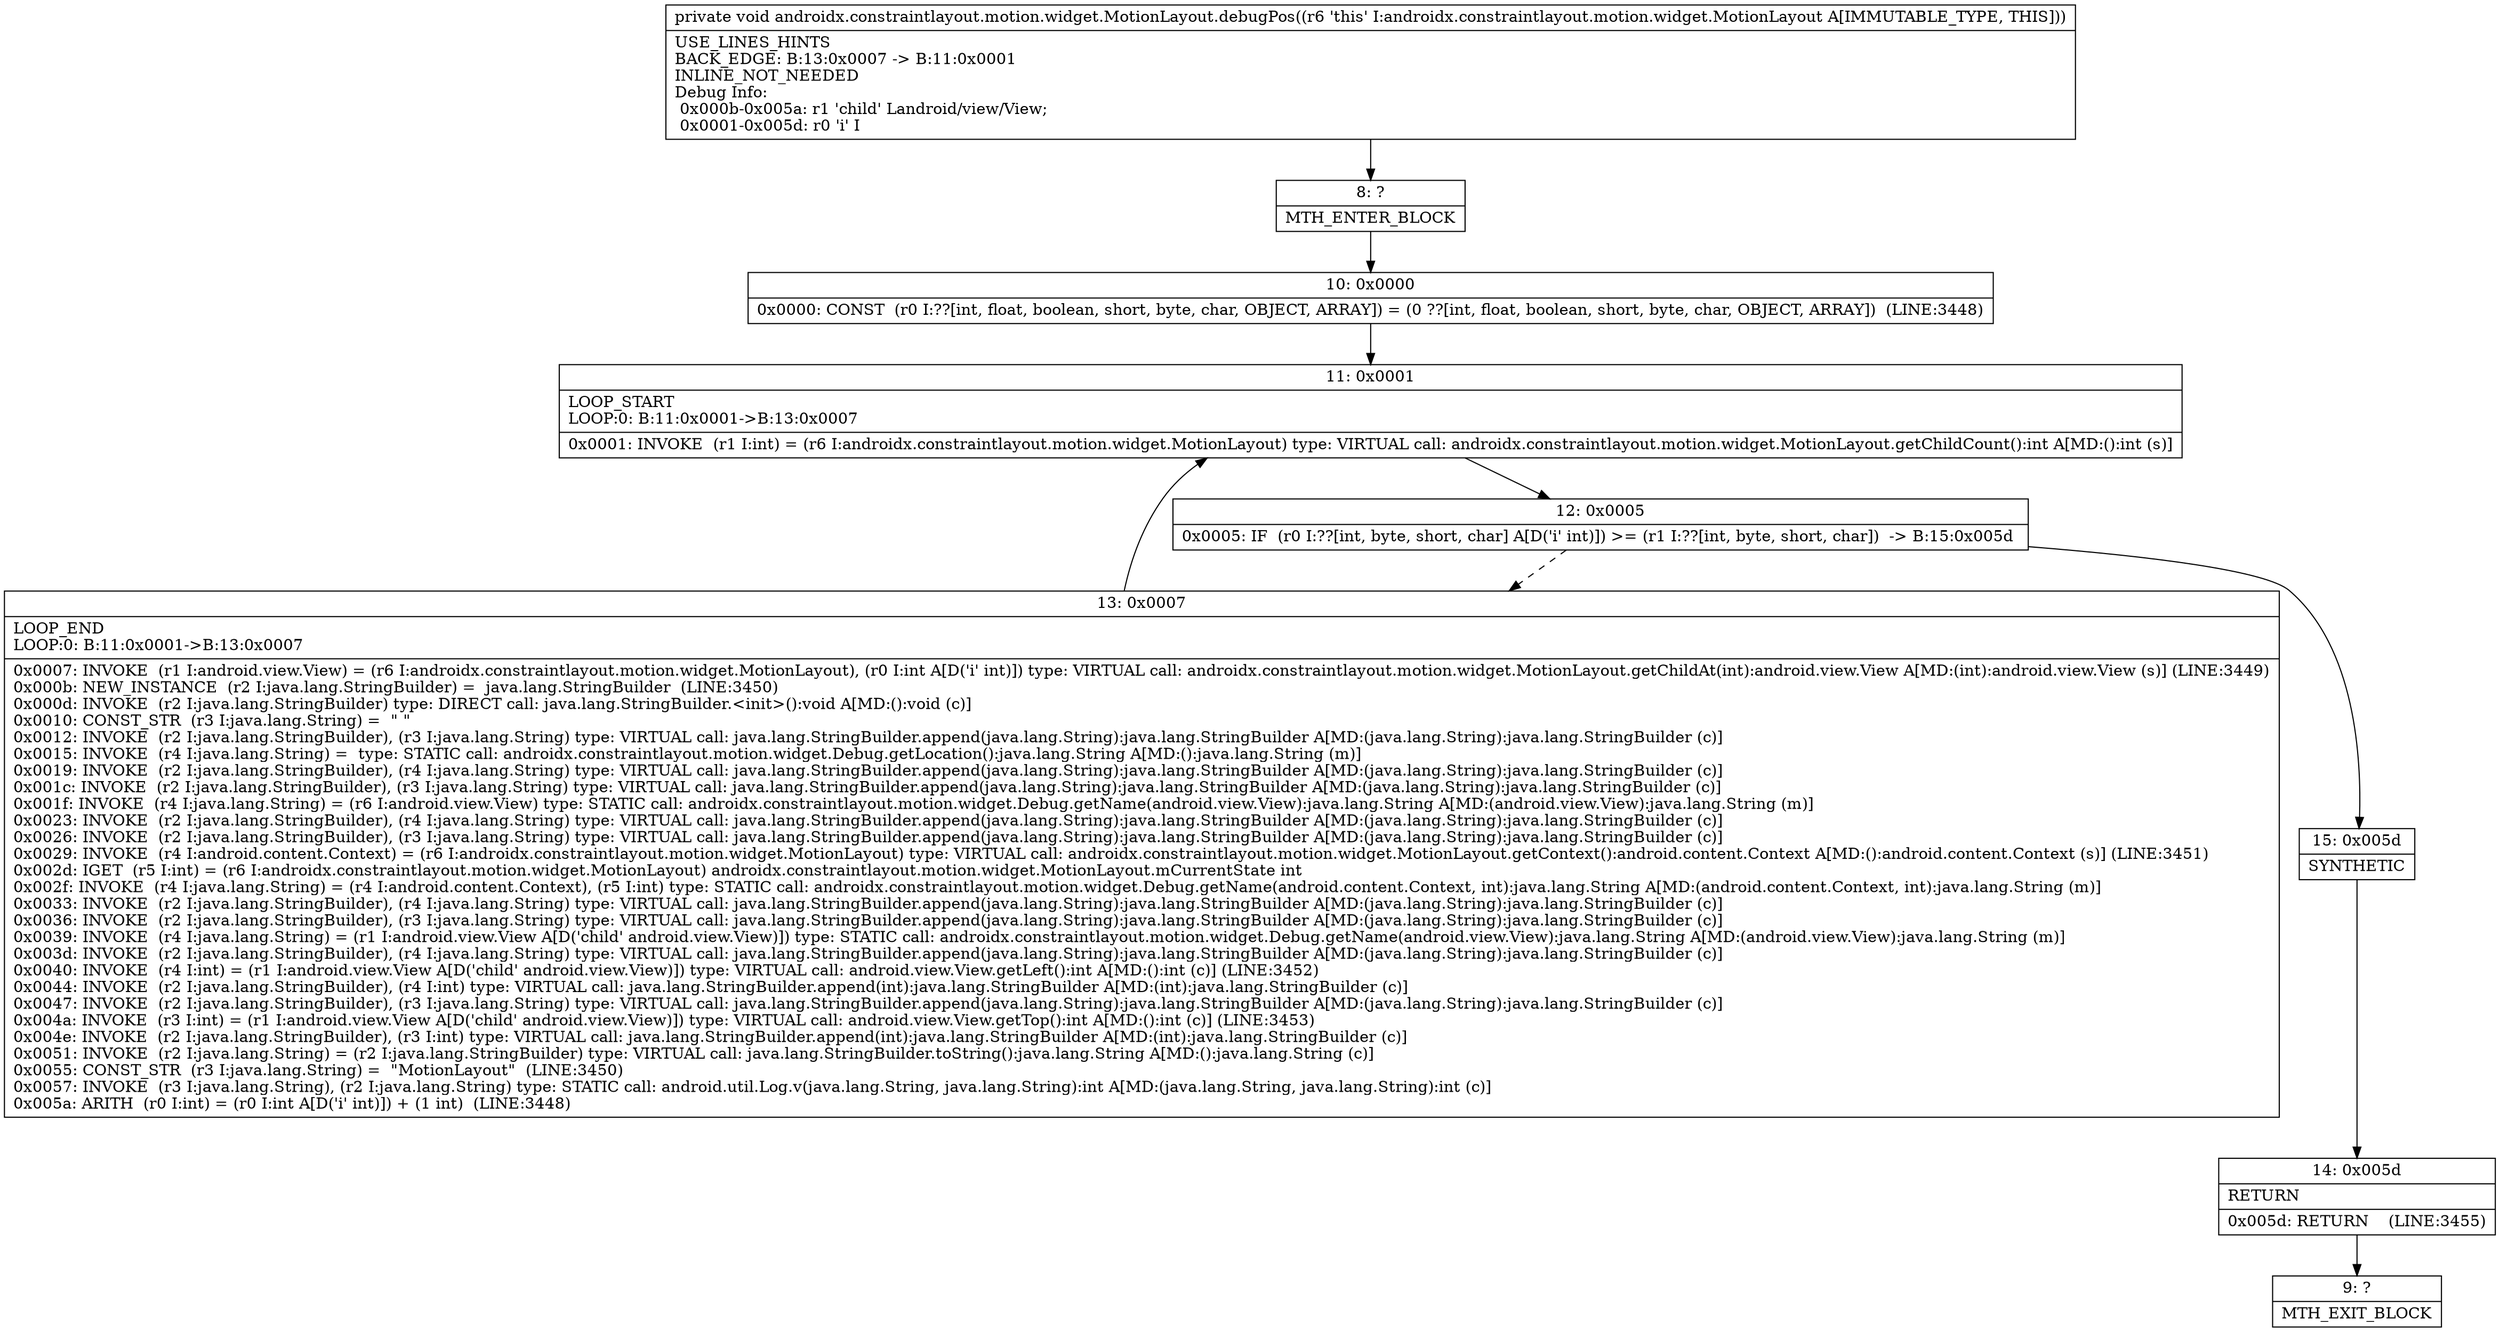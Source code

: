 digraph "CFG forandroidx.constraintlayout.motion.widget.MotionLayout.debugPos()V" {
Node_8 [shape=record,label="{8\:\ ?|MTH_ENTER_BLOCK\l}"];
Node_10 [shape=record,label="{10\:\ 0x0000|0x0000: CONST  (r0 I:??[int, float, boolean, short, byte, char, OBJECT, ARRAY]) = (0 ??[int, float, boolean, short, byte, char, OBJECT, ARRAY])  (LINE:3448)\l}"];
Node_11 [shape=record,label="{11\:\ 0x0001|LOOP_START\lLOOP:0: B:11:0x0001\-\>B:13:0x0007\l|0x0001: INVOKE  (r1 I:int) = (r6 I:androidx.constraintlayout.motion.widget.MotionLayout) type: VIRTUAL call: androidx.constraintlayout.motion.widget.MotionLayout.getChildCount():int A[MD:():int (s)]\l}"];
Node_12 [shape=record,label="{12\:\ 0x0005|0x0005: IF  (r0 I:??[int, byte, short, char] A[D('i' int)]) \>= (r1 I:??[int, byte, short, char])  \-\> B:15:0x005d \l}"];
Node_13 [shape=record,label="{13\:\ 0x0007|LOOP_END\lLOOP:0: B:11:0x0001\-\>B:13:0x0007\l|0x0007: INVOKE  (r1 I:android.view.View) = (r6 I:androidx.constraintlayout.motion.widget.MotionLayout), (r0 I:int A[D('i' int)]) type: VIRTUAL call: androidx.constraintlayout.motion.widget.MotionLayout.getChildAt(int):android.view.View A[MD:(int):android.view.View (s)] (LINE:3449)\l0x000b: NEW_INSTANCE  (r2 I:java.lang.StringBuilder) =  java.lang.StringBuilder  (LINE:3450)\l0x000d: INVOKE  (r2 I:java.lang.StringBuilder) type: DIRECT call: java.lang.StringBuilder.\<init\>():void A[MD:():void (c)]\l0x0010: CONST_STR  (r3 I:java.lang.String) =  \" \" \l0x0012: INVOKE  (r2 I:java.lang.StringBuilder), (r3 I:java.lang.String) type: VIRTUAL call: java.lang.StringBuilder.append(java.lang.String):java.lang.StringBuilder A[MD:(java.lang.String):java.lang.StringBuilder (c)]\l0x0015: INVOKE  (r4 I:java.lang.String) =  type: STATIC call: androidx.constraintlayout.motion.widget.Debug.getLocation():java.lang.String A[MD:():java.lang.String (m)]\l0x0019: INVOKE  (r2 I:java.lang.StringBuilder), (r4 I:java.lang.String) type: VIRTUAL call: java.lang.StringBuilder.append(java.lang.String):java.lang.StringBuilder A[MD:(java.lang.String):java.lang.StringBuilder (c)]\l0x001c: INVOKE  (r2 I:java.lang.StringBuilder), (r3 I:java.lang.String) type: VIRTUAL call: java.lang.StringBuilder.append(java.lang.String):java.lang.StringBuilder A[MD:(java.lang.String):java.lang.StringBuilder (c)]\l0x001f: INVOKE  (r4 I:java.lang.String) = (r6 I:android.view.View) type: STATIC call: androidx.constraintlayout.motion.widget.Debug.getName(android.view.View):java.lang.String A[MD:(android.view.View):java.lang.String (m)]\l0x0023: INVOKE  (r2 I:java.lang.StringBuilder), (r4 I:java.lang.String) type: VIRTUAL call: java.lang.StringBuilder.append(java.lang.String):java.lang.StringBuilder A[MD:(java.lang.String):java.lang.StringBuilder (c)]\l0x0026: INVOKE  (r2 I:java.lang.StringBuilder), (r3 I:java.lang.String) type: VIRTUAL call: java.lang.StringBuilder.append(java.lang.String):java.lang.StringBuilder A[MD:(java.lang.String):java.lang.StringBuilder (c)]\l0x0029: INVOKE  (r4 I:android.content.Context) = (r6 I:androidx.constraintlayout.motion.widget.MotionLayout) type: VIRTUAL call: androidx.constraintlayout.motion.widget.MotionLayout.getContext():android.content.Context A[MD:():android.content.Context (s)] (LINE:3451)\l0x002d: IGET  (r5 I:int) = (r6 I:androidx.constraintlayout.motion.widget.MotionLayout) androidx.constraintlayout.motion.widget.MotionLayout.mCurrentState int \l0x002f: INVOKE  (r4 I:java.lang.String) = (r4 I:android.content.Context), (r5 I:int) type: STATIC call: androidx.constraintlayout.motion.widget.Debug.getName(android.content.Context, int):java.lang.String A[MD:(android.content.Context, int):java.lang.String (m)]\l0x0033: INVOKE  (r2 I:java.lang.StringBuilder), (r4 I:java.lang.String) type: VIRTUAL call: java.lang.StringBuilder.append(java.lang.String):java.lang.StringBuilder A[MD:(java.lang.String):java.lang.StringBuilder (c)]\l0x0036: INVOKE  (r2 I:java.lang.StringBuilder), (r3 I:java.lang.String) type: VIRTUAL call: java.lang.StringBuilder.append(java.lang.String):java.lang.StringBuilder A[MD:(java.lang.String):java.lang.StringBuilder (c)]\l0x0039: INVOKE  (r4 I:java.lang.String) = (r1 I:android.view.View A[D('child' android.view.View)]) type: STATIC call: androidx.constraintlayout.motion.widget.Debug.getName(android.view.View):java.lang.String A[MD:(android.view.View):java.lang.String (m)]\l0x003d: INVOKE  (r2 I:java.lang.StringBuilder), (r4 I:java.lang.String) type: VIRTUAL call: java.lang.StringBuilder.append(java.lang.String):java.lang.StringBuilder A[MD:(java.lang.String):java.lang.StringBuilder (c)]\l0x0040: INVOKE  (r4 I:int) = (r1 I:android.view.View A[D('child' android.view.View)]) type: VIRTUAL call: android.view.View.getLeft():int A[MD:():int (c)] (LINE:3452)\l0x0044: INVOKE  (r2 I:java.lang.StringBuilder), (r4 I:int) type: VIRTUAL call: java.lang.StringBuilder.append(int):java.lang.StringBuilder A[MD:(int):java.lang.StringBuilder (c)]\l0x0047: INVOKE  (r2 I:java.lang.StringBuilder), (r3 I:java.lang.String) type: VIRTUAL call: java.lang.StringBuilder.append(java.lang.String):java.lang.StringBuilder A[MD:(java.lang.String):java.lang.StringBuilder (c)]\l0x004a: INVOKE  (r3 I:int) = (r1 I:android.view.View A[D('child' android.view.View)]) type: VIRTUAL call: android.view.View.getTop():int A[MD:():int (c)] (LINE:3453)\l0x004e: INVOKE  (r2 I:java.lang.StringBuilder), (r3 I:int) type: VIRTUAL call: java.lang.StringBuilder.append(int):java.lang.StringBuilder A[MD:(int):java.lang.StringBuilder (c)]\l0x0051: INVOKE  (r2 I:java.lang.String) = (r2 I:java.lang.StringBuilder) type: VIRTUAL call: java.lang.StringBuilder.toString():java.lang.String A[MD:():java.lang.String (c)]\l0x0055: CONST_STR  (r3 I:java.lang.String) =  \"MotionLayout\"  (LINE:3450)\l0x0057: INVOKE  (r3 I:java.lang.String), (r2 I:java.lang.String) type: STATIC call: android.util.Log.v(java.lang.String, java.lang.String):int A[MD:(java.lang.String, java.lang.String):int (c)]\l0x005a: ARITH  (r0 I:int) = (r0 I:int A[D('i' int)]) + (1 int)  (LINE:3448)\l}"];
Node_15 [shape=record,label="{15\:\ 0x005d|SYNTHETIC\l}"];
Node_14 [shape=record,label="{14\:\ 0x005d|RETURN\l|0x005d: RETURN    (LINE:3455)\l}"];
Node_9 [shape=record,label="{9\:\ ?|MTH_EXIT_BLOCK\l}"];
MethodNode[shape=record,label="{private void androidx.constraintlayout.motion.widget.MotionLayout.debugPos((r6 'this' I:androidx.constraintlayout.motion.widget.MotionLayout A[IMMUTABLE_TYPE, THIS]))  | USE_LINES_HINTS\lBACK_EDGE: B:13:0x0007 \-\> B:11:0x0001\lINLINE_NOT_NEEDED\lDebug Info:\l  0x000b\-0x005a: r1 'child' Landroid\/view\/View;\l  0x0001\-0x005d: r0 'i' I\l}"];
MethodNode -> Node_8;Node_8 -> Node_10;
Node_10 -> Node_11;
Node_11 -> Node_12;
Node_12 -> Node_13[style=dashed];
Node_12 -> Node_15;
Node_13 -> Node_11;
Node_15 -> Node_14;
Node_14 -> Node_9;
}

